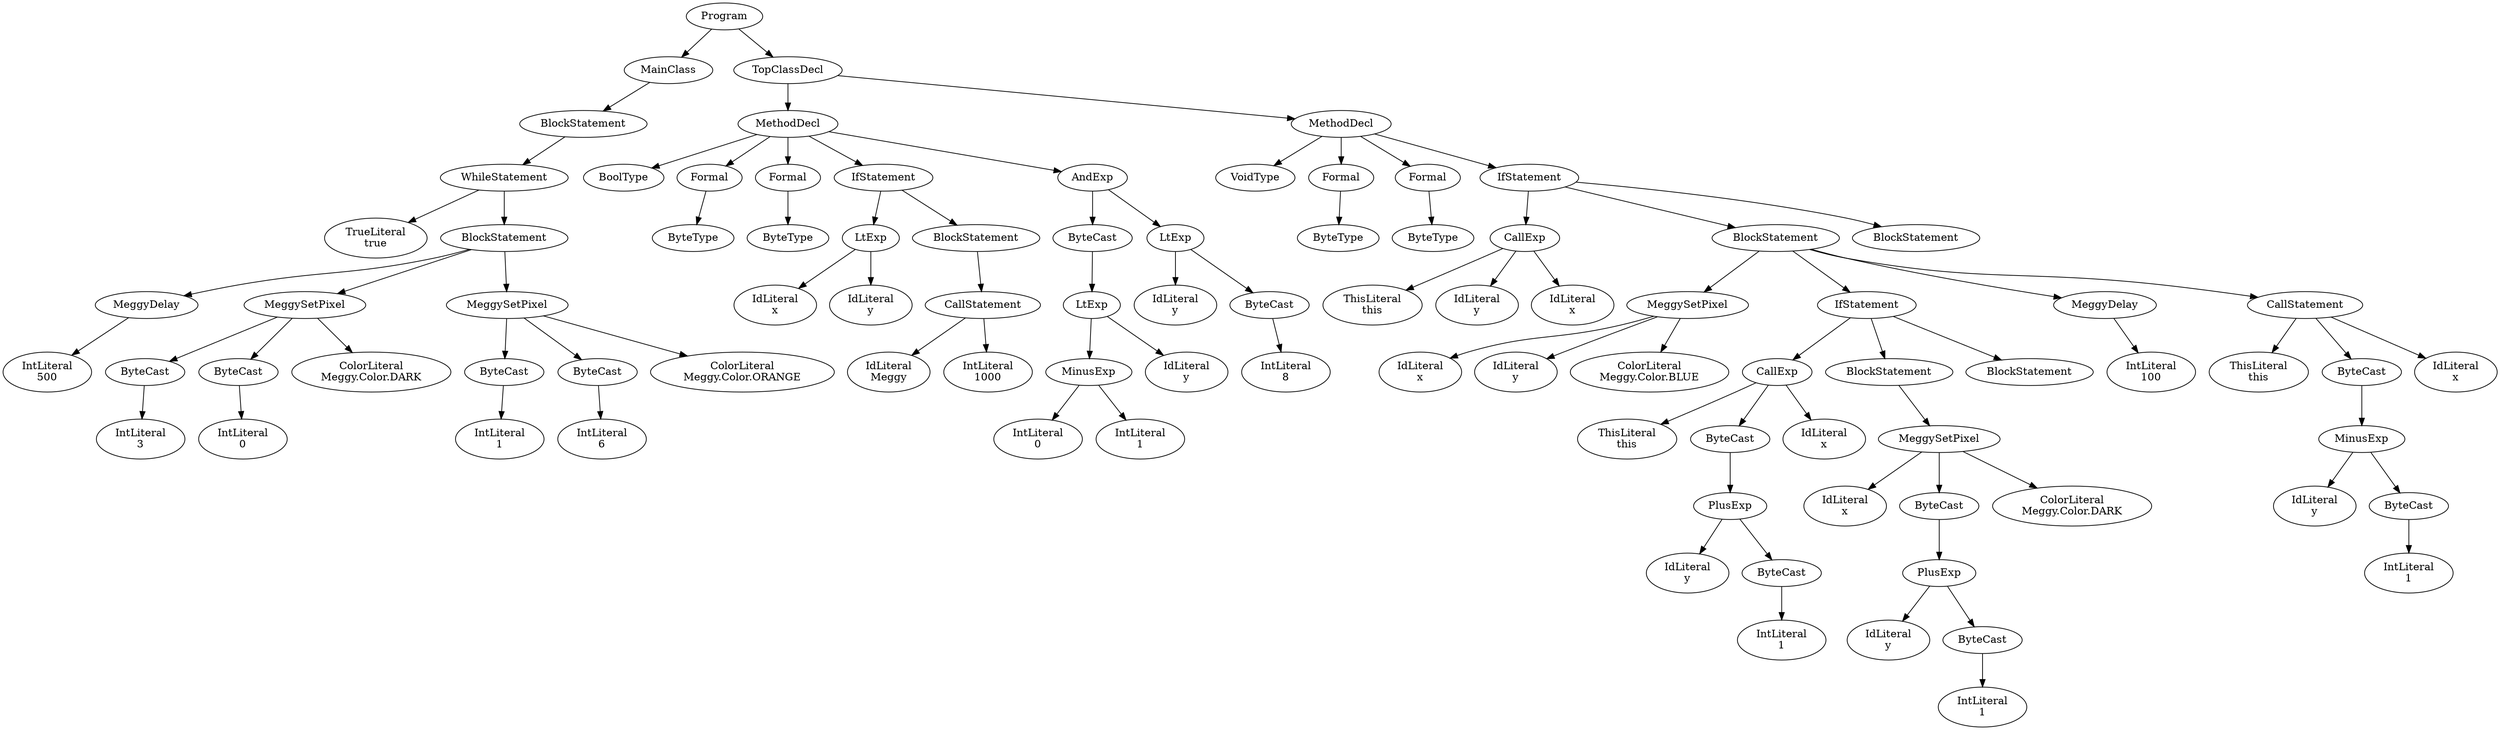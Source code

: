 digraph ASTGraph {
0 [ label="Program" ];
1 [ label="MainClass" ];
0 -> 1
2 [ label="BlockStatement" ];
1 -> 2
3 [ label="WhileStatement" ];
2 -> 3
4 [ label="TrueLiteral\ntrue" ];
3 -> 4
5 [ label="BlockStatement" ];
3 -> 5
6 [ label="MeggyDelay" ];
5 -> 6
7 [ label="IntLiteral\n500" ];
6 -> 7
8 [ label="MeggySetPixel" ];
5 -> 8
9 [ label="ByteCast" ];
8 -> 9
10 [ label="IntLiteral\n3" ];
9 -> 10
11 [ label="ByteCast" ];
8 -> 11
12 [ label="IntLiteral\n0" ];
11 -> 12
13 [ label="ColorLiteral\nMeggy.Color.DARK" ];
8 -> 13
14 [ label="MeggySetPixel" ];
5 -> 14
15 [ label="ByteCast" ];
14 -> 15
16 [ label="IntLiteral\n1" ];
15 -> 16
17 [ label="ByteCast" ];
14 -> 17
18 [ label="IntLiteral\n6" ];
17 -> 18
19 [ label="ColorLiteral\nMeggy.Color.ORANGE" ];
14 -> 19
20 [ label="TopClassDecl" ];
0 -> 20
21 [ label="MethodDecl" ];
20 -> 21
22 [ label="BoolType" ];
21 -> 22
23 [ label="Formal" ];
21 -> 23
24 [ label="ByteType" ];
23 -> 24
25 [ label="Formal" ];
21 -> 25
26 [ label="ByteType" ];
25 -> 26
27 [ label="IfStatement" ];
21 -> 27
28 [ label="LtExp" ];
27 -> 28
29 [ label="IdLiteral\nx" ];
28 -> 29
30 [ label="IdLiteral\ny" ];
28 -> 30
31 [ label="BlockStatement" ];
27 -> 31
32 [ label="CallStatement" ];
31 -> 32
33 [ label="IdLiteral\nMeggy" ];
32 -> 33
34 [ label="IntLiteral\n1000" ];
32 -> 34
35 [ label="AndExp" ];
21 -> 35
36 [ label="ByteCast" ];
35 -> 36
37 [ label="LtExp" ];
36 -> 37
38 [ label="MinusExp" ];
37 -> 38
39 [ label="IntLiteral\n0" ];
38 -> 39
40 [ label="IntLiteral\n1" ];
38 -> 40
41 [ label="IdLiteral\ny" ];
37 -> 41
42 [ label="LtExp" ];
35 -> 42
43 [ label="IdLiteral\ny" ];
42 -> 43
44 [ label="ByteCast" ];
42 -> 44
45 [ label="IntLiteral\n8" ];
44 -> 45
46 [ label="MethodDecl" ];
20 -> 46
47 [ label="VoidType" ];
46 -> 47
48 [ label="Formal" ];
46 -> 48
49 [ label="ByteType" ];
48 -> 49
50 [ label="Formal" ];
46 -> 50
51 [ label="ByteType" ];
50 -> 51
52 [ label="IfStatement" ];
46 -> 52
53 [ label="CallExp" ];
52 -> 53
54 [ label="ThisLiteral\nthis" ];
53 -> 54
55 [ label="IdLiteral\ny" ];
53 -> 55
56 [ label="IdLiteral\nx" ];
53 -> 56
57 [ label="BlockStatement" ];
52 -> 57
58 [ label="MeggySetPixel" ];
57 -> 58
59 [ label="IdLiteral\nx" ];
58 -> 59
60 [ label="IdLiteral\ny" ];
58 -> 60
61 [ label="ColorLiteral\nMeggy.Color.BLUE" ];
58 -> 61
62 [ label="IfStatement" ];
57 -> 62
63 [ label="CallExp" ];
62 -> 63
64 [ label="ThisLiteral\nthis" ];
63 -> 64
65 [ label="ByteCast" ];
63 -> 65
66 [ label="PlusExp" ];
65 -> 66
67 [ label="IdLiteral\ny" ];
66 -> 67
68 [ label="ByteCast" ];
66 -> 68
69 [ label="IntLiteral\n1" ];
68 -> 69
70 [ label="IdLiteral\nx" ];
63 -> 70
71 [ label="BlockStatement" ];
62 -> 71
72 [ label="MeggySetPixel" ];
71 -> 72
73 [ label="IdLiteral\nx" ];
72 -> 73
74 [ label="ByteCast" ];
72 -> 74
75 [ label="PlusExp" ];
74 -> 75
76 [ label="IdLiteral\ny" ];
75 -> 76
77 [ label="ByteCast" ];
75 -> 77
78 [ label="IntLiteral\n1" ];
77 -> 78
79 [ label="ColorLiteral\nMeggy.Color.DARK" ];
72 -> 79
80 [ label="BlockStatement" ];
62 -> 80
81 [ label="MeggyDelay" ];
57 -> 81
82 [ label="IntLiteral\n100" ];
81 -> 82
83 [ label="CallStatement" ];
57 -> 83
84 [ label="ThisLiteral\nthis" ];
83 -> 84
85 [ label="ByteCast" ];
83 -> 85
86 [ label="MinusExp" ];
85 -> 86
87 [ label="IdLiteral\ny" ];
86 -> 87
88 [ label="ByteCast" ];
86 -> 88
89 [ label="IntLiteral\n1" ];
88 -> 89
90 [ label="IdLiteral\nx" ];
83 -> 90
91 [ label="BlockStatement" ];
52 -> 91
}
